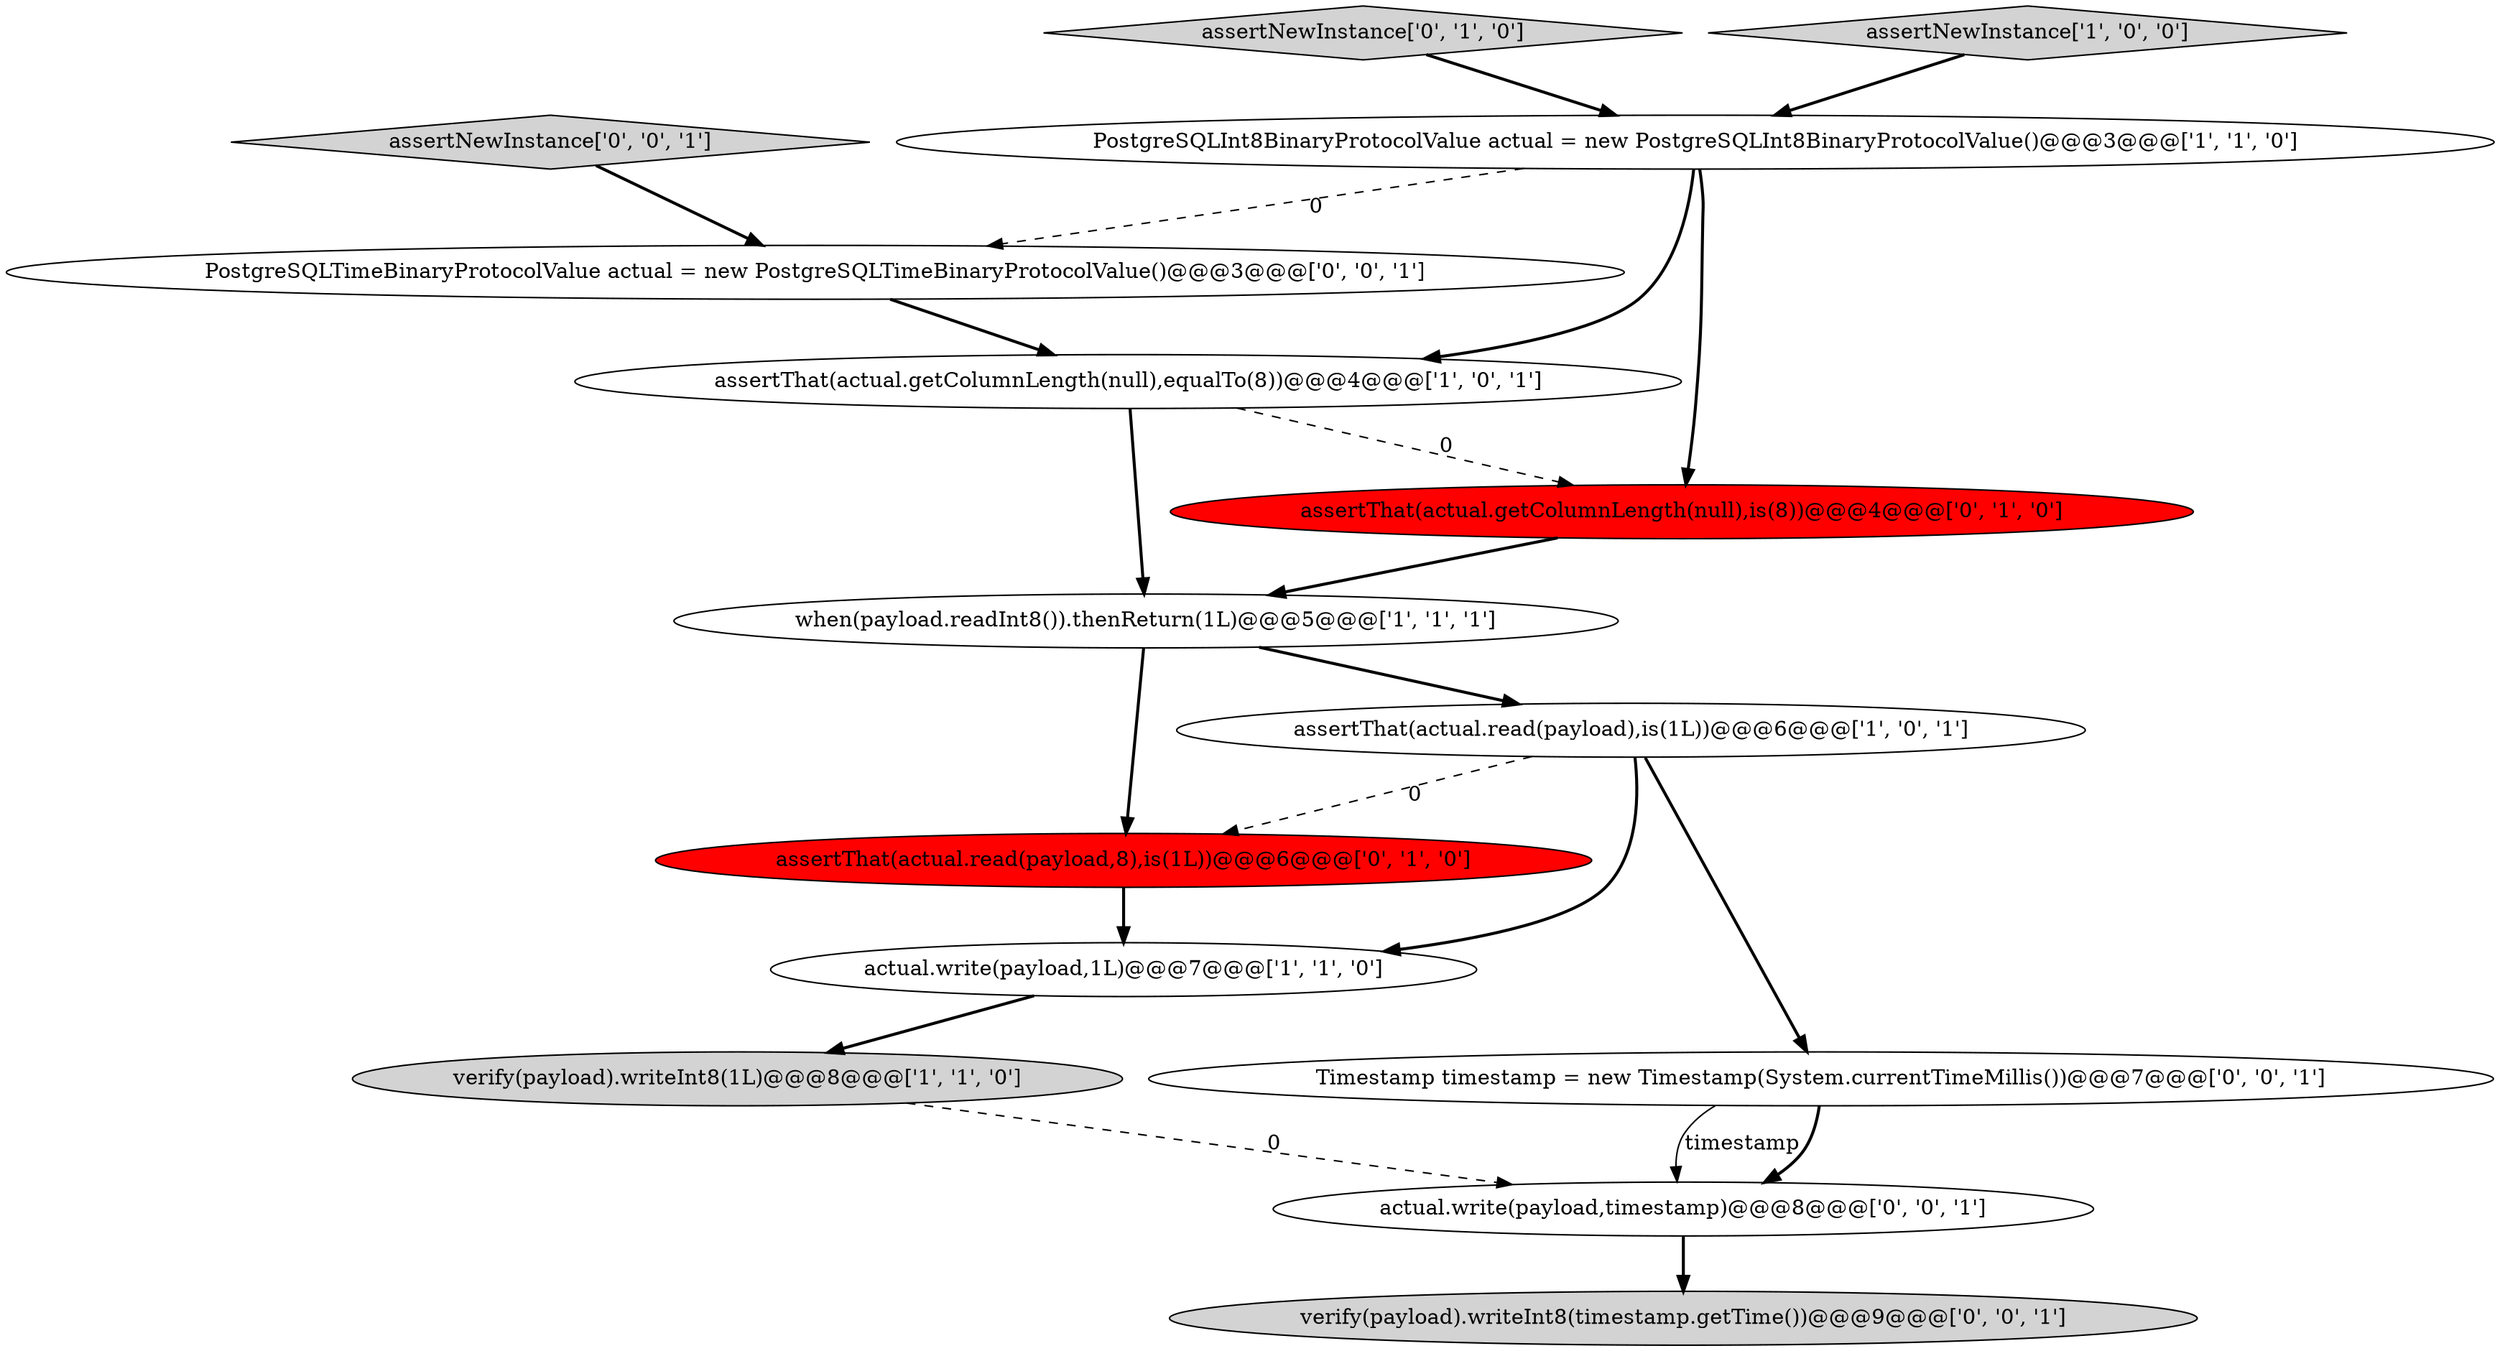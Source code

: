 digraph {
6 [style = filled, label = "actual.write(payload,1L)@@@7@@@['1', '1', '0']", fillcolor = white, shape = ellipse image = "AAA0AAABBB1BBB"];
11 [style = filled, label = "PostgreSQLTimeBinaryProtocolValue actual = new PostgreSQLTimeBinaryProtocolValue()@@@3@@@['0', '0', '1']", fillcolor = white, shape = ellipse image = "AAA0AAABBB3BBB"];
14 [style = filled, label = "verify(payload).writeInt8(timestamp.getTime())@@@9@@@['0', '0', '1']", fillcolor = lightgray, shape = ellipse image = "AAA0AAABBB3BBB"];
9 [style = filled, label = "assertNewInstance['0', '1', '0']", fillcolor = lightgray, shape = diamond image = "AAA0AAABBB2BBB"];
4 [style = filled, label = "PostgreSQLInt8BinaryProtocolValue actual = new PostgreSQLInt8BinaryProtocolValue()@@@3@@@['1', '1', '0']", fillcolor = white, shape = ellipse image = "AAA0AAABBB1BBB"];
12 [style = filled, label = "Timestamp timestamp = new Timestamp(System.currentTimeMillis())@@@7@@@['0', '0', '1']", fillcolor = white, shape = ellipse image = "AAA0AAABBB3BBB"];
3 [style = filled, label = "verify(payload).writeInt8(1L)@@@8@@@['1', '1', '0']", fillcolor = lightgray, shape = ellipse image = "AAA0AAABBB1BBB"];
5 [style = filled, label = "assertThat(actual.getColumnLength(null),equalTo(8))@@@4@@@['1', '0', '1']", fillcolor = white, shape = ellipse image = "AAA0AAABBB1BBB"];
8 [style = filled, label = "assertThat(actual.read(payload,8),is(1L))@@@6@@@['0', '1', '0']", fillcolor = red, shape = ellipse image = "AAA1AAABBB2BBB"];
1 [style = filled, label = "when(payload.readInt8()).thenReturn(1L)@@@5@@@['1', '1', '1']", fillcolor = white, shape = ellipse image = "AAA0AAABBB1BBB"];
13 [style = filled, label = "actual.write(payload,timestamp)@@@8@@@['0', '0', '1']", fillcolor = white, shape = ellipse image = "AAA0AAABBB3BBB"];
0 [style = filled, label = "assertNewInstance['1', '0', '0']", fillcolor = lightgray, shape = diamond image = "AAA0AAABBB1BBB"];
10 [style = filled, label = "assertNewInstance['0', '0', '1']", fillcolor = lightgray, shape = diamond image = "AAA0AAABBB3BBB"];
2 [style = filled, label = "assertThat(actual.read(payload),is(1L))@@@6@@@['1', '0', '1']", fillcolor = white, shape = ellipse image = "AAA0AAABBB1BBB"];
7 [style = filled, label = "assertThat(actual.getColumnLength(null),is(8))@@@4@@@['0', '1', '0']", fillcolor = red, shape = ellipse image = "AAA1AAABBB2BBB"];
6->3 [style = bold, label=""];
12->13 [style = solid, label="timestamp"];
7->1 [style = bold, label=""];
1->8 [style = bold, label=""];
2->6 [style = bold, label=""];
9->4 [style = bold, label=""];
8->6 [style = bold, label=""];
3->13 [style = dashed, label="0"];
2->8 [style = dashed, label="0"];
4->7 [style = bold, label=""];
2->12 [style = bold, label=""];
12->13 [style = bold, label=""];
5->1 [style = bold, label=""];
11->5 [style = bold, label=""];
0->4 [style = bold, label=""];
1->2 [style = bold, label=""];
4->11 [style = dashed, label="0"];
5->7 [style = dashed, label="0"];
4->5 [style = bold, label=""];
13->14 [style = bold, label=""];
10->11 [style = bold, label=""];
}
